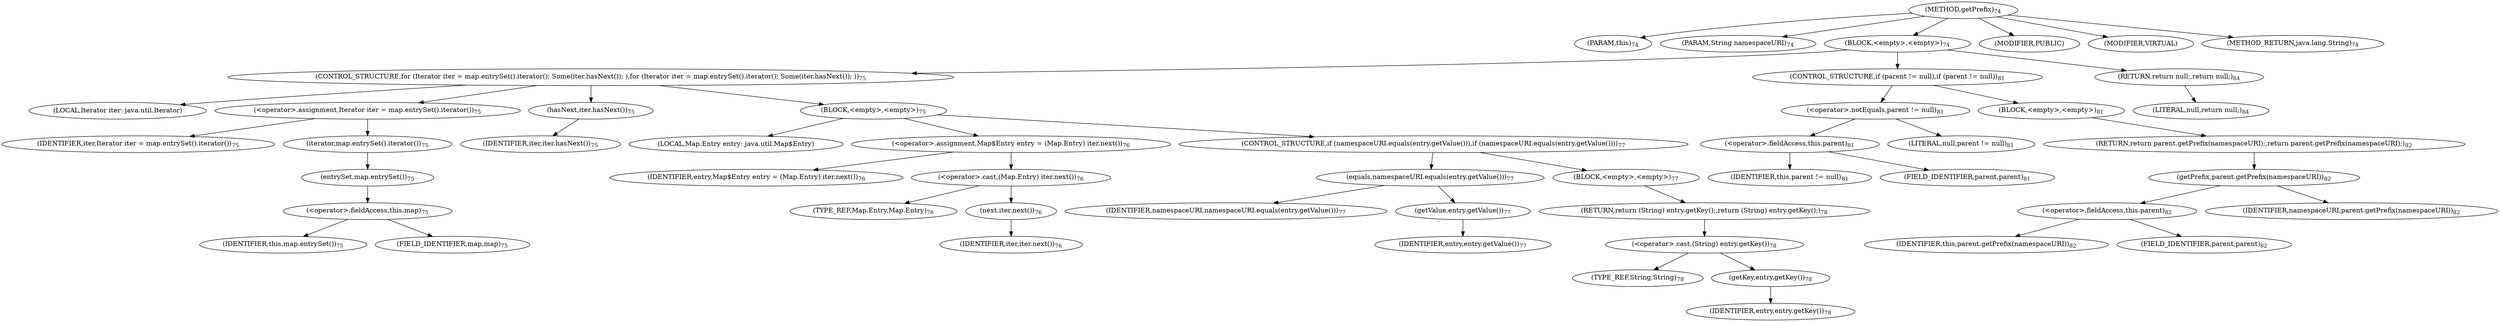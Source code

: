 digraph "getPrefix" {  
"136" [label = <(METHOD,getPrefix)<SUB>74</SUB>> ]
"137" [label = <(PARAM,this)<SUB>74</SUB>> ]
"138" [label = <(PARAM,String namespaceURI)<SUB>74</SUB>> ]
"139" [label = <(BLOCK,&lt;empty&gt;,&lt;empty&gt;)<SUB>74</SUB>> ]
"140" [label = <(CONTROL_STRUCTURE,for (Iterator iter = map.entrySet().iterator(); Some(iter.hasNext()); ),for (Iterator iter = map.entrySet().iterator(); Some(iter.hasNext()); ))<SUB>75</SUB>> ]
"141" [label = <(LOCAL,Iterator iter: java.util.Iterator)> ]
"142" [label = <(&lt;operator&gt;.assignment,Iterator iter = map.entrySet().iterator())<SUB>75</SUB>> ]
"143" [label = <(IDENTIFIER,iter,Iterator iter = map.entrySet().iterator())<SUB>75</SUB>> ]
"144" [label = <(iterator,map.entrySet().iterator())<SUB>75</SUB>> ]
"145" [label = <(entrySet,map.entrySet())<SUB>75</SUB>> ]
"146" [label = <(&lt;operator&gt;.fieldAccess,this.map)<SUB>75</SUB>> ]
"147" [label = <(IDENTIFIER,this,map.entrySet())<SUB>75</SUB>> ]
"148" [label = <(FIELD_IDENTIFIER,map,map)<SUB>75</SUB>> ]
"149" [label = <(hasNext,iter.hasNext())<SUB>75</SUB>> ]
"150" [label = <(IDENTIFIER,iter,iter.hasNext())<SUB>75</SUB>> ]
"151" [label = <(BLOCK,&lt;empty&gt;,&lt;empty&gt;)<SUB>75</SUB>> ]
"152" [label = <(LOCAL,Map.Entry entry: java.util.Map$Entry)> ]
"153" [label = <(&lt;operator&gt;.assignment,Map$Entry entry = (Map.Entry) iter.next())<SUB>76</SUB>> ]
"154" [label = <(IDENTIFIER,entry,Map$Entry entry = (Map.Entry) iter.next())<SUB>76</SUB>> ]
"155" [label = <(&lt;operator&gt;.cast,(Map.Entry) iter.next())<SUB>76</SUB>> ]
"156" [label = <(TYPE_REF,Map.Entry,Map.Entry)<SUB>76</SUB>> ]
"157" [label = <(next,iter.next())<SUB>76</SUB>> ]
"158" [label = <(IDENTIFIER,iter,iter.next())<SUB>76</SUB>> ]
"159" [label = <(CONTROL_STRUCTURE,if (namespaceURI.equals(entry.getValue())),if (namespaceURI.equals(entry.getValue())))<SUB>77</SUB>> ]
"160" [label = <(equals,namespaceURI.equals(entry.getValue()))<SUB>77</SUB>> ]
"161" [label = <(IDENTIFIER,namespaceURI,namespaceURI.equals(entry.getValue()))<SUB>77</SUB>> ]
"162" [label = <(getValue,entry.getValue())<SUB>77</SUB>> ]
"163" [label = <(IDENTIFIER,entry,entry.getValue())<SUB>77</SUB>> ]
"164" [label = <(BLOCK,&lt;empty&gt;,&lt;empty&gt;)<SUB>77</SUB>> ]
"165" [label = <(RETURN,return (String) entry.getKey();,return (String) entry.getKey();)<SUB>78</SUB>> ]
"166" [label = <(&lt;operator&gt;.cast,(String) entry.getKey())<SUB>78</SUB>> ]
"167" [label = <(TYPE_REF,String,String)<SUB>78</SUB>> ]
"168" [label = <(getKey,entry.getKey())<SUB>78</SUB>> ]
"169" [label = <(IDENTIFIER,entry,entry.getKey())<SUB>78</SUB>> ]
"170" [label = <(CONTROL_STRUCTURE,if (parent != null),if (parent != null))<SUB>81</SUB>> ]
"171" [label = <(&lt;operator&gt;.notEquals,parent != null)<SUB>81</SUB>> ]
"172" [label = <(&lt;operator&gt;.fieldAccess,this.parent)<SUB>81</SUB>> ]
"173" [label = <(IDENTIFIER,this,parent != null)<SUB>81</SUB>> ]
"174" [label = <(FIELD_IDENTIFIER,parent,parent)<SUB>81</SUB>> ]
"175" [label = <(LITERAL,null,parent != null)<SUB>81</SUB>> ]
"176" [label = <(BLOCK,&lt;empty&gt;,&lt;empty&gt;)<SUB>81</SUB>> ]
"177" [label = <(RETURN,return parent.getPrefix(namespaceURI);,return parent.getPrefix(namespaceURI);)<SUB>82</SUB>> ]
"178" [label = <(getPrefix,parent.getPrefix(namespaceURI))<SUB>82</SUB>> ]
"179" [label = <(&lt;operator&gt;.fieldAccess,this.parent)<SUB>82</SUB>> ]
"180" [label = <(IDENTIFIER,this,parent.getPrefix(namespaceURI))<SUB>82</SUB>> ]
"181" [label = <(FIELD_IDENTIFIER,parent,parent)<SUB>82</SUB>> ]
"182" [label = <(IDENTIFIER,namespaceURI,parent.getPrefix(namespaceURI))<SUB>82</SUB>> ]
"183" [label = <(RETURN,return null;,return null;)<SUB>84</SUB>> ]
"184" [label = <(LITERAL,null,return null;)<SUB>84</SUB>> ]
"185" [label = <(MODIFIER,PUBLIC)> ]
"186" [label = <(MODIFIER,VIRTUAL)> ]
"187" [label = <(METHOD_RETURN,java.lang.String)<SUB>74</SUB>> ]
  "136" -> "137" 
  "136" -> "138" 
  "136" -> "139" 
  "136" -> "185" 
  "136" -> "186" 
  "136" -> "187" 
  "139" -> "140" 
  "139" -> "170" 
  "139" -> "183" 
  "140" -> "141" 
  "140" -> "142" 
  "140" -> "149" 
  "140" -> "151" 
  "142" -> "143" 
  "142" -> "144" 
  "144" -> "145" 
  "145" -> "146" 
  "146" -> "147" 
  "146" -> "148" 
  "149" -> "150" 
  "151" -> "152" 
  "151" -> "153" 
  "151" -> "159" 
  "153" -> "154" 
  "153" -> "155" 
  "155" -> "156" 
  "155" -> "157" 
  "157" -> "158" 
  "159" -> "160" 
  "159" -> "164" 
  "160" -> "161" 
  "160" -> "162" 
  "162" -> "163" 
  "164" -> "165" 
  "165" -> "166" 
  "166" -> "167" 
  "166" -> "168" 
  "168" -> "169" 
  "170" -> "171" 
  "170" -> "176" 
  "171" -> "172" 
  "171" -> "175" 
  "172" -> "173" 
  "172" -> "174" 
  "176" -> "177" 
  "177" -> "178" 
  "178" -> "179" 
  "178" -> "182" 
  "179" -> "180" 
  "179" -> "181" 
  "183" -> "184" 
}
